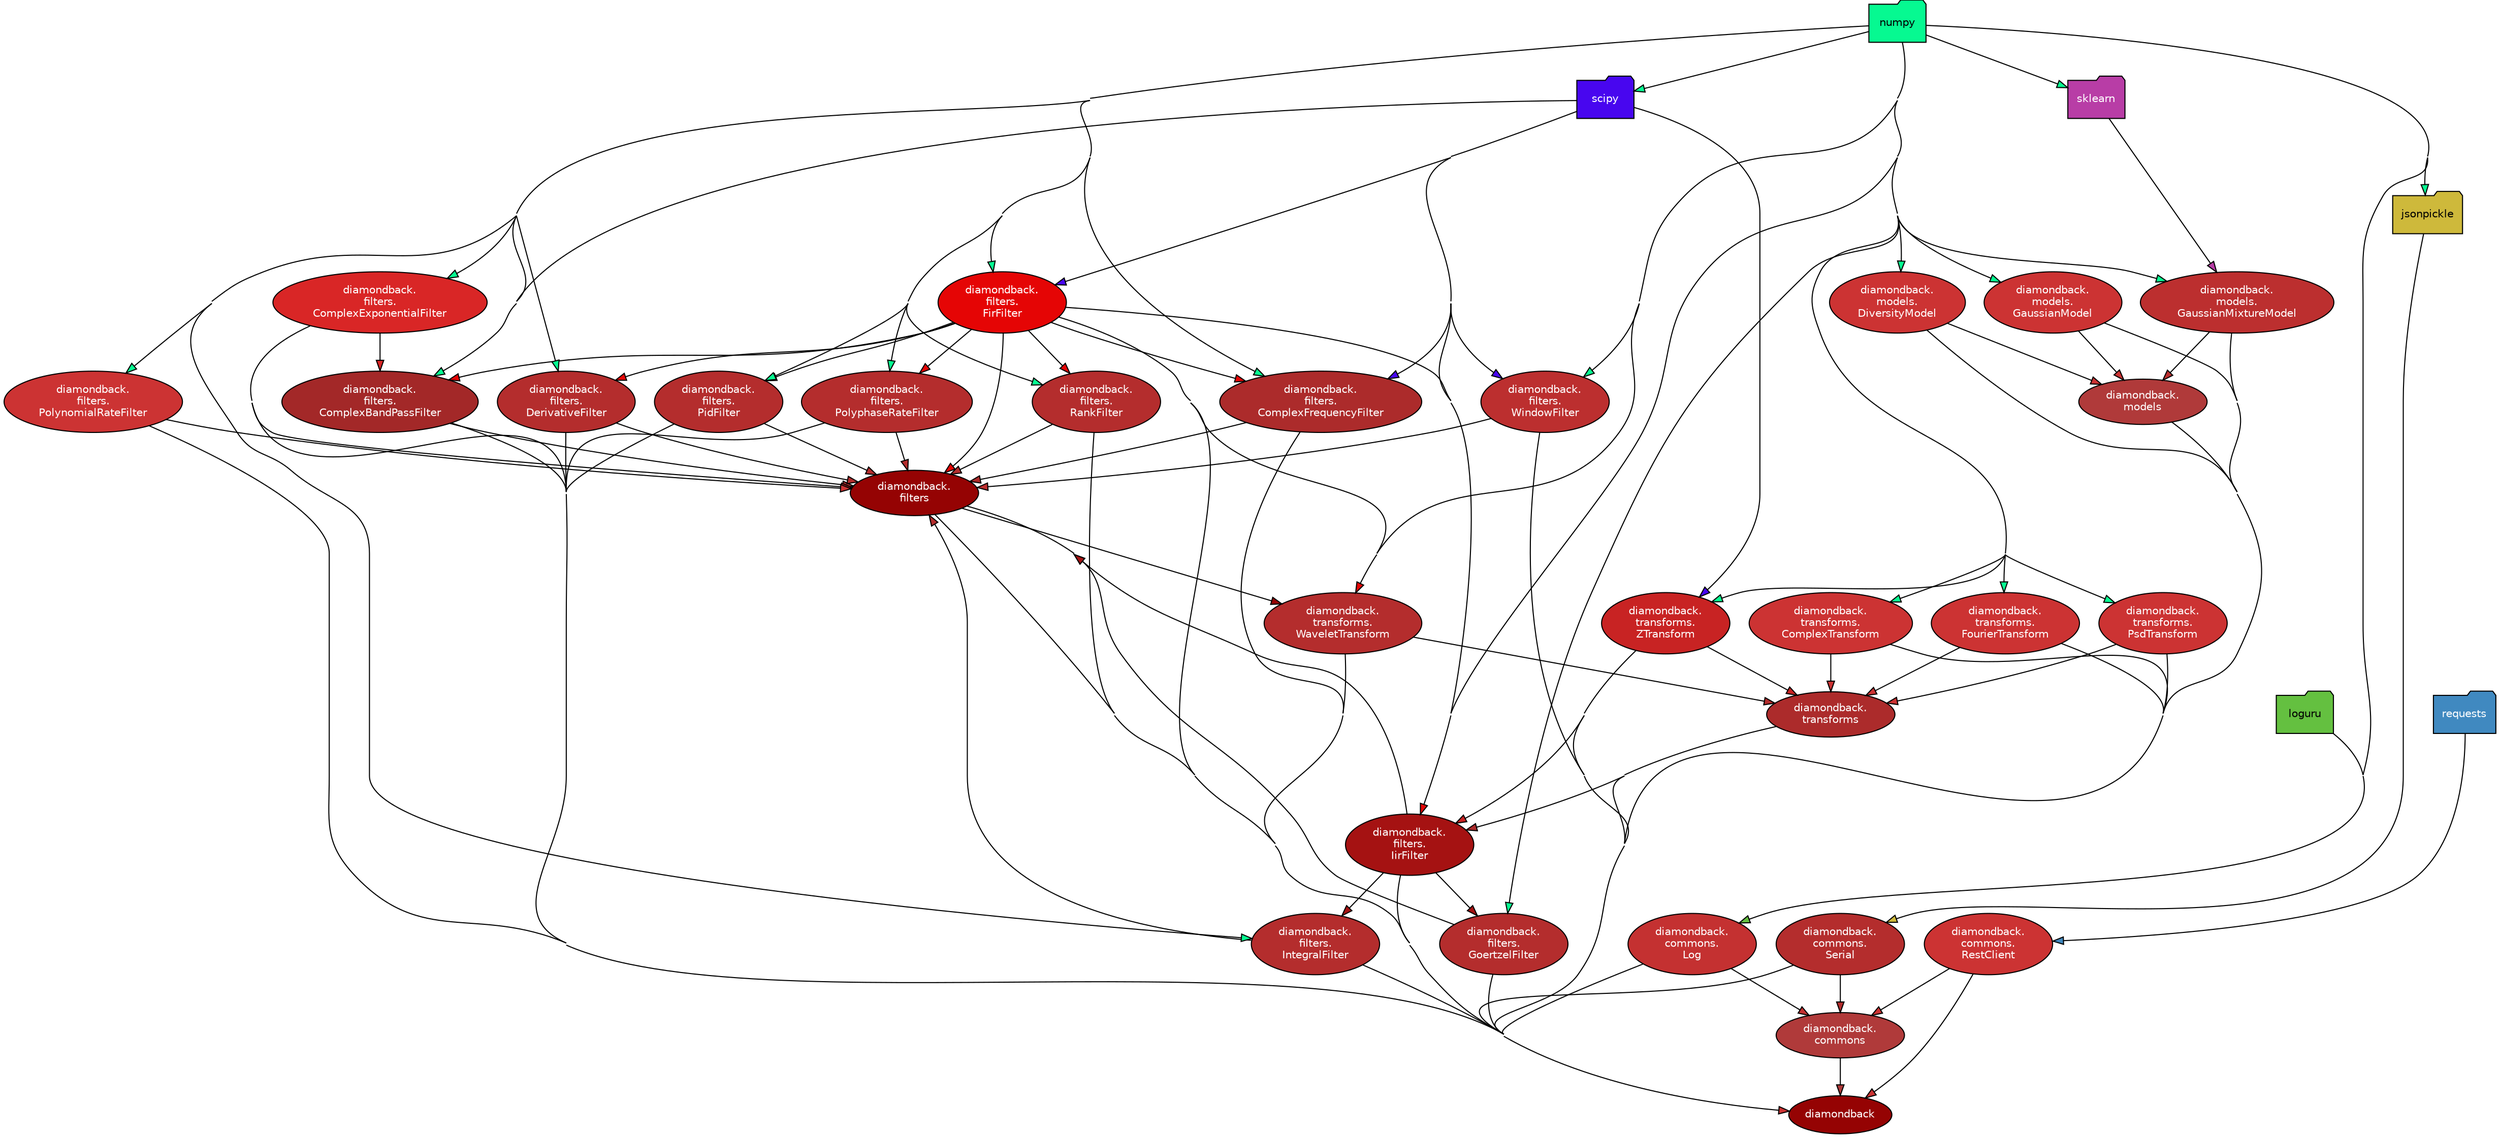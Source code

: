 
digraph G {
    concentrate = true;

    rankdir = TB;
    node [style=filled,fillcolor="#ffffff",fontcolor="#000000",fontname=Helvetica,fontsize=10];

    diamondback [fillcolor="#950303",fontcolor="#ffffff"];
    diamondback_commons [fillcolor="#b03a3a",fontcolor="#ffffff",label="diamondback\.\ncommons"];
    diamondback_commons_Log [fillcolor="#c43131",fontcolor="#ffffff",label="diamondback\.\ncommons\.\nLog"];
    diamondback_commons_RestClient [fillcolor="#cc3333",fontcolor="#ffffff",label="diamondback\.\ncommons\.\nRestClient"];
    diamondback_commons_Serial [fillcolor="#b42d2d",fontcolor="#ffffff",label="diamondback\.\ncommons\.\nSerial"];
    diamondback_filters [fillcolor="#950303",fontcolor="#ffffff",label="diamondback\.\nfilters"];
    diamondback_filters_ComplexBandPassFilter [fillcolor="#a32828",fontcolor="#ffffff",label="diamondback\.\nfilters\.\nComplexBandPassFilter"];
    diamondback_filters_ComplexExponentialFilter [fillcolor="#d92626",fontcolor="#ffffff",label="diamondback\.\nfilters\.\nComplexExponentialFilter"];
    diamondback_filters_ComplexFrequencyFilter [fillcolor="#ac2b2b",fontcolor="#ffffff",label="diamondback\.\nfilters\.\nComplexFrequencyFilter"];
    diamondback_filters_DerivativeFilter [fillcolor="#b42d2d",fontcolor="#ffffff",label="diamondback\.\nfilters\.\nDerivativeFilter"];
    diamondback_filters_FirFilter [fillcolor="#e50505",fontcolor="#ffffff",label="diamondback\.\nfilters\.\nFirFilter"];
    diamondback_filters_GoertzelFilter [fillcolor="#b42d2d",fontcolor="#ffffff",label="diamondback\.\nfilters\.\nGoertzelFilter"];
    diamondback_filters_IirFilter [fillcolor="#a51212",fontcolor="#ffffff",label="diamondback\.\nfilters\.\nIirFilter"];
    diamondback_filters_IntegralFilter [fillcolor="#b42d2d",fontcolor="#ffffff",label="diamondback\.\nfilters\.\nIntegralFilter"];
    diamondback_filters_PidFilter [fillcolor="#b42d2d",fontcolor="#ffffff",label="diamondback\.\nfilters\.\nPidFilter"];
    diamondback_filters_PolynomialRateFilter [fillcolor="#cc3333",fontcolor="#ffffff",label="diamondback\.\nfilters\.\nPolynomialRateFilter"];
    diamondback_filters_PolyphaseRateFilter [fillcolor="#b42d2d",fontcolor="#ffffff",label="diamondback\.\nfilters\.\nPolyphaseRateFilter"];
    diamondback_filters_RankFilter [fillcolor="#b42d2d",fontcolor="#ffffff",label="diamondback\.\nfilters\.\nRankFilter"];
    diamondback_filters_WindowFilter [fillcolor="#bc2f2f",fontcolor="#ffffff",label="diamondback\.\nfilters\.\nWindowFilter"];
    diamondback_models [fillcolor="#b03a3a",fontcolor="#ffffff",label="diamondback\.\nmodels"];
    diamondback_models_DiversityModel [fillcolor="#cc3333",fontcolor="#ffffff",label="diamondback\.\nmodels\.\nDiversityModel"];
    diamondback_models_GaussianMixtureModel [fillcolor="#bc2f2f",fontcolor="#ffffff",label="diamondback\.\nmodels\.\nGaussianMixtureModel"];
    diamondback_models_GaussianModel [fillcolor="#cc3333",fontcolor="#ffffff",label="diamondback\.\nmodels\.\nGaussianModel"];
    diamondback_transforms [fillcolor="#ac2b2b",fontcolor="#ffffff",label="diamondback\.\ntransforms"];
    diamondback_transforms_ComplexTransform [fillcolor="#cc3333",fontcolor="#ffffff",label="diamondback\.\ntransforms\.\nComplexTransform"];
    diamondback_transforms_FourierTransform [fillcolor="#cc3333",fontcolor="#ffffff",label="diamondback\.\ntransforms\.\nFourierTransform"];
    diamondback_transforms_PsdTransform [fillcolor="#cc3333",fontcolor="#ffffff",label="diamondback\.\ntransforms\.\nPsdTransform"];
    diamondback_transforms_WaveletTransform [fillcolor="#b42d2d",fontcolor="#ffffff",label="diamondback\.\ntransforms\.\nWaveletTransform"];
    diamondback_transforms_ZTransform [fillcolor="#c82323",fontcolor="#ffffff",label="diamondback\.\ntransforms\.\nZTransform"];
    jsonpickle [fillcolor="#ceb93b",shape="folder"];
    loguru [fillcolor="#64c040",shape="folder"];
    numpy [fillcolor="#06f991",shape="folder"];
    requests [fillcolor="#4089c0",fontcolor="#ffffff",shape="folder"];
    scipy [fillcolor="#4806ef",fontcolor="#ffffff",shape="folder"];
    sklearn [fillcolor="#b83da6",fontcolor="#ffffff",shape="folder"];
    diamondback_commons -> diamondback [fillcolor="#b03a3a"];
    diamondback_commons_Log -> diamondback [fillcolor="#c43131",minlen="2"];
    diamondback_commons_Log -> diamondback_commons [fillcolor="#c43131",weight="2"];
    diamondback_commons_RestClient -> diamondback [fillcolor="#cc3333",minlen="2"];
    diamondback_commons_RestClient -> diamondback_commons [fillcolor="#cc3333",weight="2"];
    diamondback_commons_Serial -> diamondback [fillcolor="#b42d2d",minlen="2"];
    diamondback_commons_Serial -> diamondback_commons [fillcolor="#b42d2d",weight="2"];
    diamondback_filters -> diamondback [fillcolor="#950303"];
    diamondback_filters -> diamondback_transforms_WaveletTransform [fillcolor="#950303",minlen="2"];
    diamondback_filters_ComplexBandPassFilter -> diamondback [fillcolor="#a32828",minlen="2"];
    diamondback_filters_ComplexBandPassFilter -> diamondback_filters [fillcolor="#a32828",weight="2"];
    diamondback_filters_ComplexExponentialFilter -> diamondback [fillcolor="#d92626",minlen="2"];
    diamondback_filters_ComplexExponentialFilter -> diamondback_filters [fillcolor="#d92626",weight="2"];
    diamondback_filters_ComplexExponentialFilter -> diamondback_filters_ComplexBandPassFilter [fillcolor="#d92626",weight="2"];
    diamondback_filters_ComplexFrequencyFilter -> diamondback [fillcolor="#ac2b2b",minlen="2"];
    diamondback_filters_ComplexFrequencyFilter -> diamondback_filters [fillcolor="#ac2b2b",weight="2"];
    diamondback_filters_DerivativeFilter -> diamondback [fillcolor="#b42d2d",minlen="2"];
    diamondback_filters_DerivativeFilter -> diamondback_filters [fillcolor="#b42d2d",weight="2"];
    diamondback_filters_FirFilter -> diamondback [fillcolor="#e50505",minlen="2"];
    diamondback_filters_FirFilter -> diamondback_filters [fillcolor="#e50505",weight="2"];
    diamondback_filters_FirFilter -> diamondback_filters_ComplexBandPassFilter [fillcolor="#e50505",weight="2"];
    diamondback_filters_FirFilter -> diamondback_filters_ComplexFrequencyFilter [fillcolor="#e50505",weight="2"];
    diamondback_filters_FirFilter -> diamondback_filters_DerivativeFilter [fillcolor="#e50505",weight="2"];
    diamondback_filters_FirFilter -> diamondback_filters_IirFilter [fillcolor="#e50505",weight="2"];
    diamondback_filters_FirFilter -> diamondback_filters_PidFilter [fillcolor="#e50505",weight="2"];
    diamondback_filters_FirFilter -> diamondback_filters_PolyphaseRateFilter [fillcolor="#e50505",weight="2"];
    diamondback_filters_FirFilter -> diamondback_filters_RankFilter [fillcolor="#e50505",weight="2"];
    diamondback_filters_FirFilter -> diamondback_transforms_WaveletTransform [fillcolor="#e50505",minlen="2"];
    diamondback_filters_GoertzelFilter -> diamondback [fillcolor="#b42d2d",minlen="2"];
    diamondback_filters_GoertzelFilter -> diamondback_filters [fillcolor="#b42d2d",weight="2"];
    diamondback_filters_IirFilter -> diamondback [fillcolor="#a51212",minlen="2"];
    diamondback_filters_IirFilter -> diamondback_filters [fillcolor="#a51212",weight="2"];
    diamondback_filters_IirFilter -> diamondback_filters_GoertzelFilter [fillcolor="#a51212",weight="2"];
    diamondback_filters_IirFilter -> diamondback_filters_IntegralFilter [fillcolor="#a51212",weight="2"];
    diamondback_filters_IntegralFilter -> diamondback [fillcolor="#b42d2d",minlen="2"];
    diamondback_filters_IntegralFilter -> diamondback_filters [fillcolor="#b42d2d",weight="2"];
    diamondback_filters_PidFilter -> diamondback [fillcolor="#b42d2d",minlen="2"];
    diamondback_filters_PidFilter -> diamondback_filters [fillcolor="#b42d2d",weight="2"];
    diamondback_filters_PolynomialRateFilter -> diamondback [fillcolor="#cc3333",minlen="2"];
    diamondback_filters_PolynomialRateFilter -> diamondback_filters [fillcolor="#cc3333",weight="2"];
    diamondback_filters_PolyphaseRateFilter -> diamondback [fillcolor="#b42d2d",minlen="2"];
    diamondback_filters_PolyphaseRateFilter -> diamondback_filters [fillcolor="#b42d2d",weight="2"];
    diamondback_filters_RankFilter -> diamondback [fillcolor="#b42d2d",minlen="2"];
    diamondback_filters_RankFilter -> diamondback_filters [fillcolor="#b42d2d",weight="2"];
    diamondback_filters_WindowFilter -> diamondback [fillcolor="#bc2f2f",minlen="2"];
    diamondback_filters_WindowFilter -> diamondback_filters [fillcolor="#bc2f2f",weight="2"];
    diamondback_models -> diamondback [fillcolor="#b03a3a"];
    diamondback_models_DiversityModel -> diamondback [fillcolor="#cc3333",minlen="2"];
    diamondback_models_DiversityModel -> diamondback_models [fillcolor="#cc3333",weight="2"];
    diamondback_models_GaussianMixtureModel -> diamondback [fillcolor="#bc2f2f",minlen="2"];
    diamondback_models_GaussianMixtureModel -> diamondback_models [fillcolor="#bc2f2f",weight="2"];
    diamondback_models_GaussianModel -> diamondback [fillcolor="#cc3333",minlen="2"];
    diamondback_models_GaussianModel -> diamondback_models [fillcolor="#cc3333",weight="2"];
    diamondback_transforms -> diamondback [fillcolor="#ac2b2b"];
    diamondback_transforms -> diamondback_filters_IirFilter [fillcolor="#ac2b2b",minlen="2"];
    diamondback_transforms_ComplexTransform -> diamondback [fillcolor="#cc3333",minlen="2"];
    diamondback_transforms_ComplexTransform -> diamondback_transforms [fillcolor="#cc3333",weight="2"];
    diamondback_transforms_FourierTransform -> diamondback [fillcolor="#cc3333",minlen="2"];
    diamondback_transforms_FourierTransform -> diamondback_transforms [fillcolor="#cc3333",weight="2"];
    diamondback_transforms_PsdTransform -> diamondback [fillcolor="#cc3333",minlen="2"];
    diamondback_transforms_PsdTransform -> diamondback_transforms [fillcolor="#cc3333",weight="2"];
    diamondback_transforms_WaveletTransform -> diamondback [fillcolor="#b42d2d",minlen="2"];
    diamondback_transforms_WaveletTransform -> diamondback_transforms [fillcolor="#b42d2d",weight="2"];
    diamondback_transforms_ZTransform -> diamondback [fillcolor="#c82323",minlen="2"];
    diamondback_transforms_ZTransform -> diamondback_filters_IirFilter [fillcolor="#c82323",minlen="2"];
    diamondback_transforms_ZTransform -> diamondback_transforms [fillcolor="#c82323",weight="2"];
    jsonpickle -> diamondback_commons_Serial [fillcolor="#ceb93b",minlen="3"];
    loguru -> diamondback_commons_Log [fillcolor="#64c040",minlen="3"];
    numpy -> diamondback_commons_Log [fillcolor="#06f991",minlen="3"];
    numpy -> diamondback_filters_ComplexBandPassFilter [fillcolor="#06f991",minlen="3"];
    numpy -> diamondback_filters_ComplexExponentialFilter [fillcolor="#06f991",minlen="3"];
    numpy -> diamondback_filters_ComplexFrequencyFilter [fillcolor="#06f991",minlen="3"];
    numpy -> diamondback_filters_DerivativeFilter [fillcolor="#06f991",minlen="3"];
    numpy -> diamondback_filters_FirFilter [fillcolor="#06f991",minlen="3"];
    numpy -> diamondback_filters_GoertzelFilter [fillcolor="#06f991",minlen="3"];
    numpy -> diamondback_filters_IirFilter [fillcolor="#06f991",minlen="3"];
    numpy -> diamondback_filters_IntegralFilter [fillcolor="#06f991",minlen="3"];
    numpy -> diamondback_filters_PidFilter [fillcolor="#06f991",minlen="3"];
    numpy -> diamondback_filters_PolynomialRateFilter [fillcolor="#06f991",minlen="3"];
    numpy -> diamondback_filters_PolyphaseRateFilter [fillcolor="#06f991",minlen="3"];
    numpy -> diamondback_filters_RankFilter [fillcolor="#06f991",minlen="3"];
    numpy -> diamondback_filters_WindowFilter [fillcolor="#06f991",minlen="3"];
    numpy -> diamondback_models_DiversityModel [fillcolor="#06f991",minlen="3"];
    numpy -> diamondback_models_GaussianMixtureModel [fillcolor="#06f991",minlen="3"];
    numpy -> diamondback_models_GaussianModel [fillcolor="#06f991",minlen="3"];
    numpy -> diamondback_transforms_ComplexTransform [fillcolor="#06f991",minlen="3"];
    numpy -> diamondback_transforms_FourierTransform [fillcolor="#06f991",minlen="3"];
    numpy -> diamondback_transforms_PsdTransform [fillcolor="#06f991",minlen="3"];
    numpy -> diamondback_transforms_WaveletTransform [fillcolor="#06f991",minlen="3"];
    numpy -> diamondback_transforms_ZTransform [fillcolor="#06f991",minlen="3"];
    numpy -> jsonpickle [fillcolor="#06f991",minlen="3"];
    numpy -> scipy [fillcolor="#06f991"];
    numpy -> sklearn [fillcolor="#06f991"];
    requests -> diamondback_commons_RestClient [fillcolor="#4089c0",minlen="3"];
    scipy -> diamondback_filters_ComplexBandPassFilter [fillcolor="#4806ef",minlen="3"];
    scipy -> diamondback_filters_ComplexFrequencyFilter [fillcolor="#4806ef",minlen="3"];
    scipy -> diamondback_filters_FirFilter [fillcolor="#4806ef",minlen="3"];
    scipy -> diamondback_filters_IirFilter [fillcolor="#4806ef",minlen="3"];
    scipy -> diamondback_filters_WindowFilter [fillcolor="#4806ef",minlen="3"];
    scipy -> diamondback_transforms_ZTransform [fillcolor="#4806ef",minlen="3"];
    sklearn -> diamondback_models_GaussianMixtureModel [fillcolor="#b83da6",minlen="3"];
}

